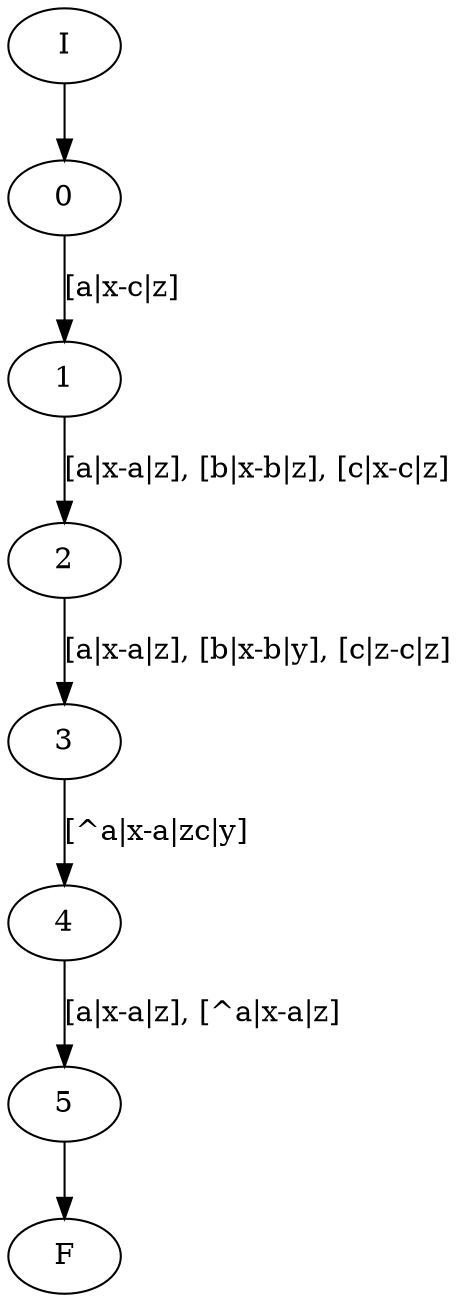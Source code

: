 digraph
{
  vcsn_context = "lat<lal(abc), lal(xyz)>, b"
  I -> 0
  0 -> 1 [label = "[a|x-c|z]"]
  1 -> 2 [label = "[a|x-a|z], [b|x-b|z], [c|x-c|z]"]
  2 -> 3 [label = "[a|x-a|z], [b|x-b|y], [c|z-c|z]"]
  3 -> 4 [label = "[^a|x-a|zc|y]"]
  4 -> 5 [label = "[a|x-a|z], [^a|x-a|z]"]
  5 -> F
}
